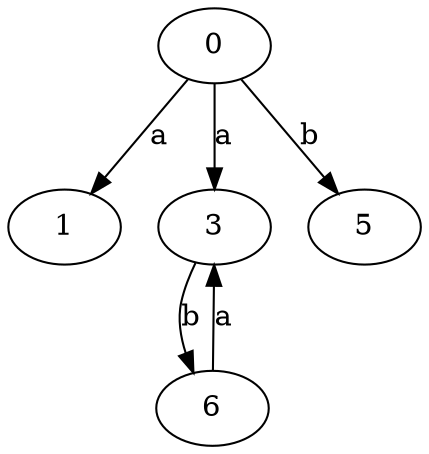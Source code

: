 strict digraph  {
1;
3;
0;
5;
6;
3 -> 6  [label=b];
0 -> 1  [label=a];
0 -> 3  [label=a];
0 -> 5  [label=b];
6 -> 3  [label=a];
}
